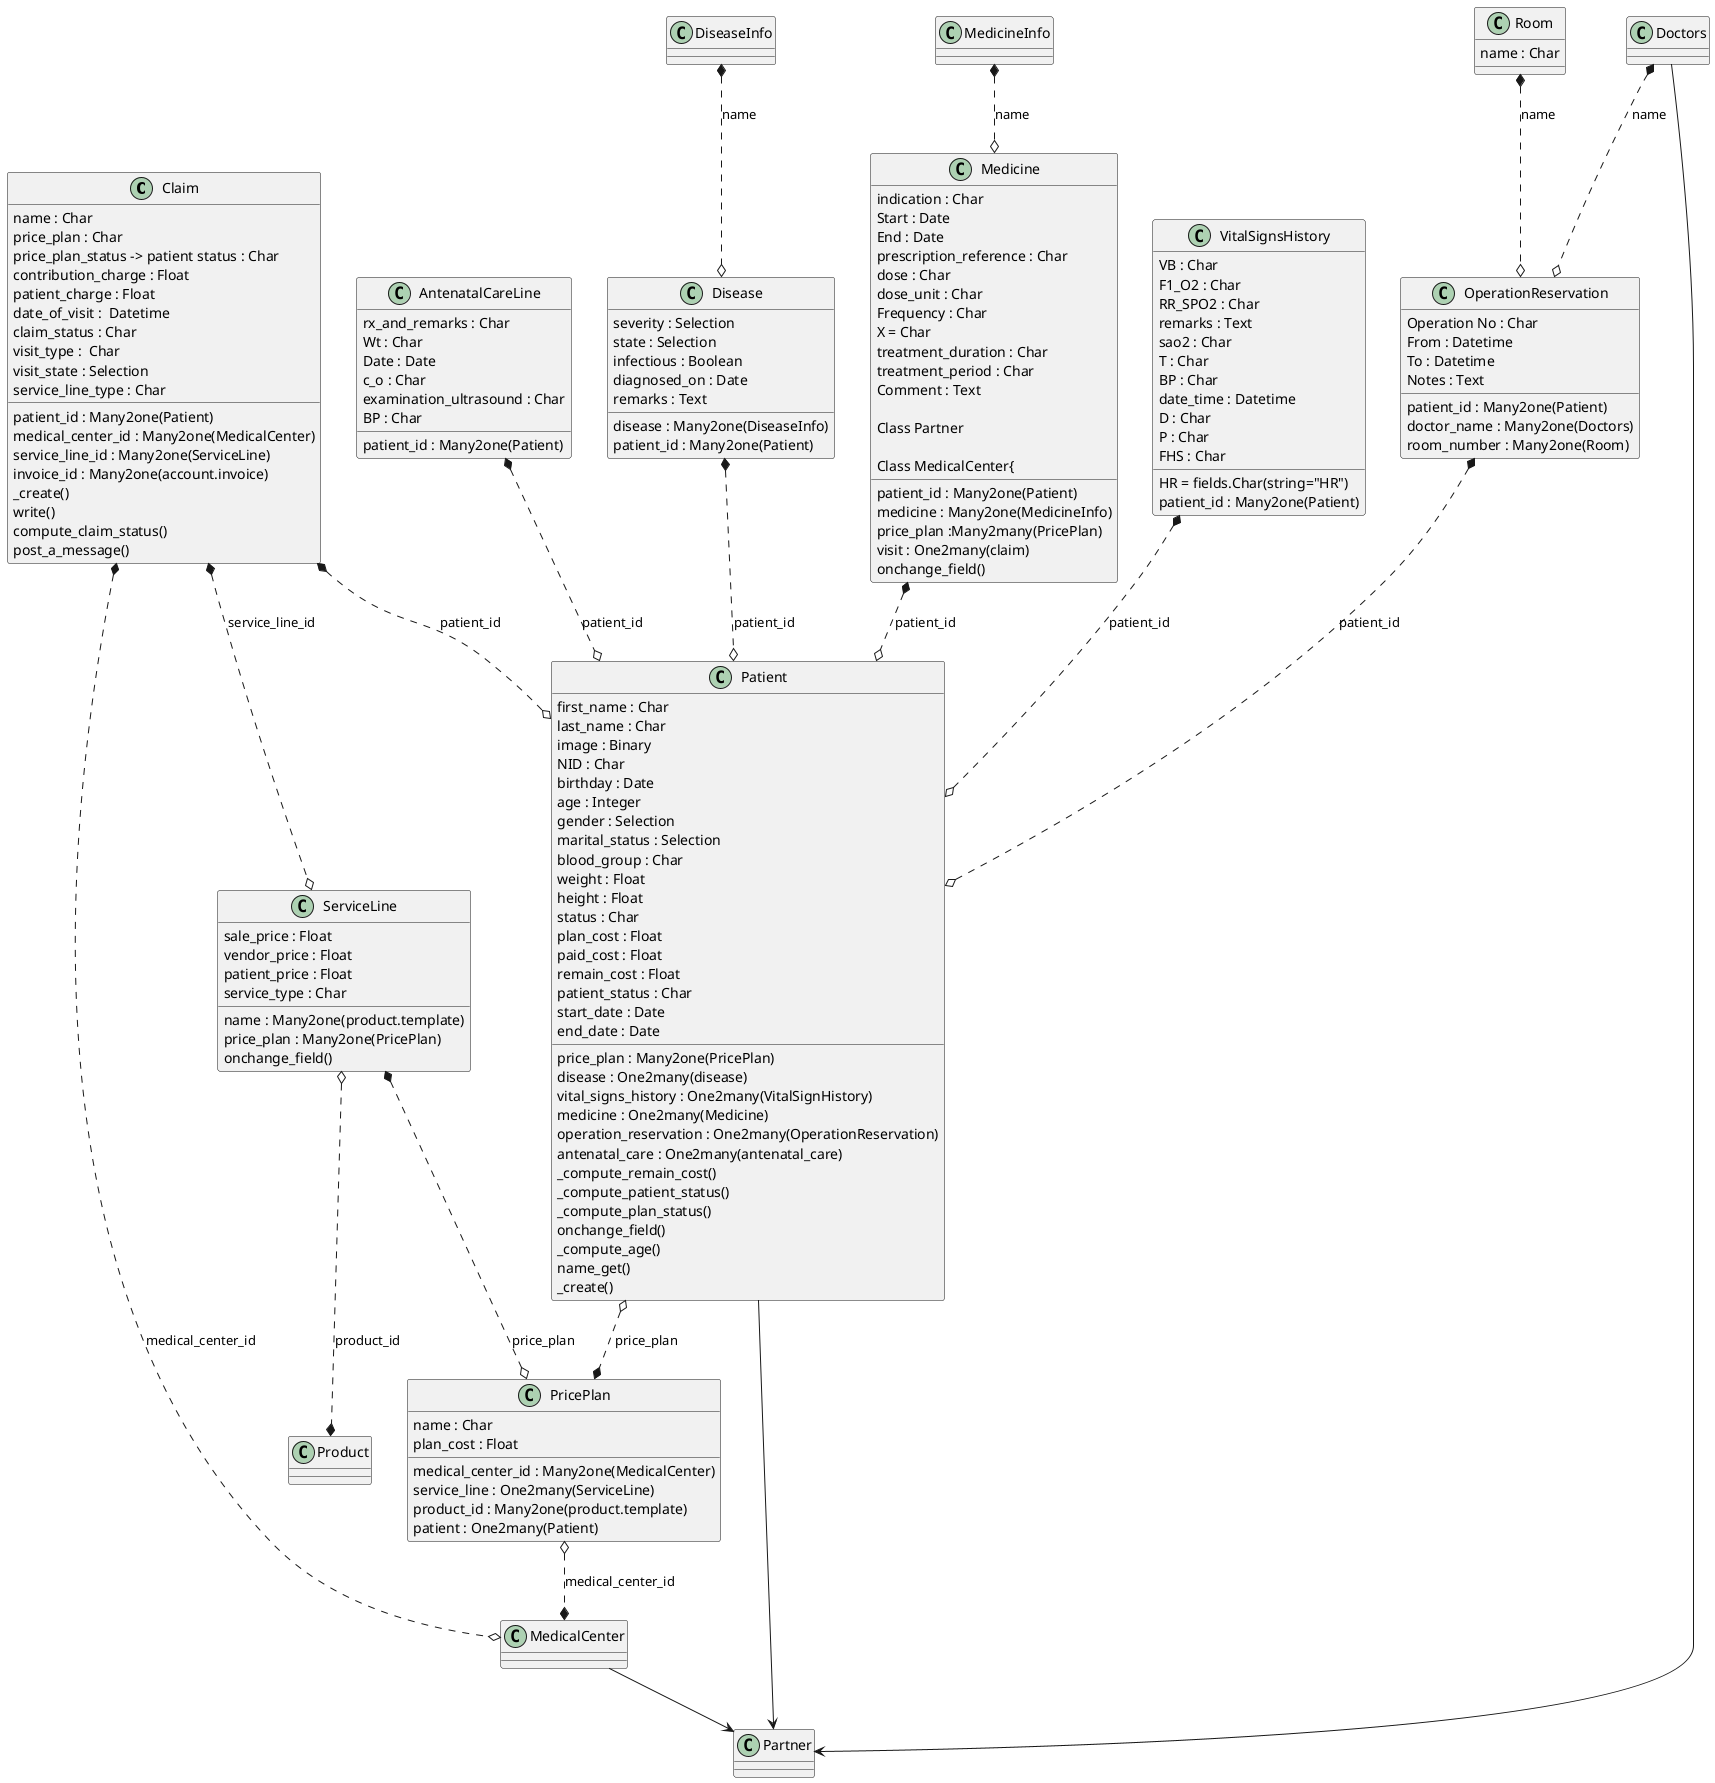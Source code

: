 @startuml

Claim *..o Patient : patient_id
Claim *..o MedicalCenter : medical_center_id
Claim *..o ServiceLine : service_line_id

ServiceLine *..o PricePlan : price_plan
ServiceLine o..* Product : product_id


PricePlan o..* MedicalCenter : medical_center_id

Patient o..* PricePlan : price_plan

AntenatalCareLine *..o Patient : patient_id
Disease *..o Patient : patient_id
Medicine *..o Patient : patient_id
OperationReservation *..o Patient : patient_id
VitalSignsHistory *..o Patient : patient_id

DiseaseInfo *..o Disease : name
MedicineInfo *..o Medicine : name
Doctors *..o OperationReservation : name
Room *..o OperationReservation : name

MedicalCenter --> Partner
Patient --> Partner
Doctors --> Partner



class Room{
name : Char
}
class Doctors{
}
class MedicineInfo{
}
class DiseaseInfo{
}
class OperationReservation{
    Operation No : Char
    From : Datetime
    To : Datetime
    Notes : Text
    patient_id : Many2one(Patient)
    doctor_name : Many2one(Doctors)
    room_number : Many2one(Room)
}


class VitalSignsHistory{
    VB : Char
    F1_O2 : Char
    RR_SPO2 : Char
    remarks : Text
    sao2 : Char
    T : Char
    BP : Char
    HR = fields.Char(string="HR")
    date_time : Datetime
    D : Char
    P : Char
    FHS : Char
    patient_id : Many2one(Patient)
}
class Disease{
    severity : Selection
    state : Selection
    infectious : Boolean
    diagnosed_on : Date
    remarks : Text
    disease : Many2one(DiseaseInfo)
    patient_id : Many2one(Patient)
}

class AntenatalCareLine{
    rx_and_remarks : Char
    Wt : Char
    Date : Date
    c_o : Char
    examination_ultrasound : Char
    BP : Char
    patient_id : Many2one(Patient)
}

Class Medicine{
    patient_id : Many2one(Patient)
    medicine : Many2one(MedicineInfo)
    indication : Char
    Start : Date
    End : Date
    prescription_reference : Char
    dose : Char
    dose_unit : Char
    Frequency : Char
    X = Char
    treatment_duration : Char
    treatment_period : Char
    Comment : Text

Class Partner

Class MedicalCenter{
    price_plan :Many2many(PricePlan)
    visit : One2many(claim)
    onchange_field()
}

Class ServiceLine
{
    sale_price : Float
    vendor_price : Float
    patient_price : Float
    service_type : Char
    name : Many2one(product.template)
    price_plan : Many2one(PricePlan)
    onchange_field()
}




Class PricePlan{
    name : Char
    plan_cost : Float
    medical_center_id : Many2one(MedicalCenter)
    service_line : One2many(ServiceLine)
    product_id : Many2one(product.template)
    patient : One2many(Patient)
}

Class Patient{
    first_name : Char
    last_name : Char
    image : Binary
    NID : Char
    birthday : Date
    age : Integer
    gender : Selection
    marital_status : Selection
    blood_group : Char
    weight : Float
    height : Float
    status : Char
    plan_cost : Float
    paid_cost : Float
    remain_cost : Float
    patient_status : Char
    start_date : Date
    end_date : Date

    price_plan : Many2one(PricePlan)
    disease : One2many(disease)
    vital_signs_history : One2many(VitalSignHistory)
    medicine : One2many(Medicine)
    operation_reservation : One2many(OperationReservation)
    antenatal_care : One2many(antenatal_care)
    _compute_remain_cost()
    _compute_patient_status()
    _compute_plan_status()
    onchange_field()
    _compute_age()
    name_get()
    _create()
}




Class Claim{
    name : Char
    price_plan : Char
    price_plan_status -> patient status : Char
    contribution_charge : Float
    patient_charge : Float
    date_of_visit :  Datetime
    claim_status : Char
    visit_type :  Char
    visit_state : Selection
    service_line_type : Char
    patient_id : Many2one(Patient)
    medical_center_id : Many2one(MedicalCenter)
    service_line_id : Many2one(ServiceLine)
    invoice_id : Many2one(account.invoice)
    _create()
    write()
    compute_claim_status()
    post_a_message()
}

@enduml
